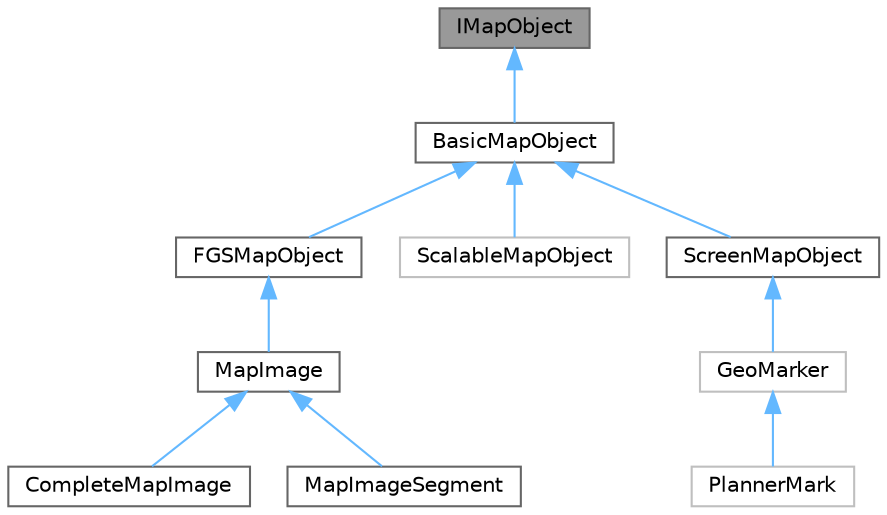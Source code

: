 digraph "IMapObject"
{
 // INTERACTIVE_SVG=YES
 // LATEX_PDF_SIZE
  bgcolor="transparent";
  edge [fontname=Helvetica,fontsize=10,labelfontname=Helvetica,labelfontsize=10];
  node [fontname=Helvetica,fontsize=10,shape=box,height=0.2,width=0.4];
  Node1 [id="Node000001",label="IMapObject",height=0.2,width=0.4,color="gray40", fillcolor="grey60", style="filled", fontcolor="black",tooltip="Интерфейс, описывающий абстрактный объект карты."];
  Node1 -> Node2 [id="edge1_Node000001_Node000002",dir="back",color="steelblue1",style="solid",tooltip=" "];
  Node2 [id="Node000002",label="BasicMapObject",height=0.2,width=0.4,color="gray40", fillcolor="white", style="filled",URL="$d7/ddf/class_quasar_s_d_k_1_1_map_1_1_basic_map_object.html",tooltip="Абстрактный класс, реализующий функции интерфейса IMapObject, за исключением масштаба."];
  Node2 -> Node3 [id="edge2_Node000002_Node000003",dir="back",color="steelblue1",style="solid",tooltip=" "];
  Node3 [id="Node000003",label="FGSMapObject",height=0.2,width=0.4,color="gray40", fillcolor="white", style="filled",URL="$d9/dd3/class_quasar_s_d_k_1_1_map_1_1_f_g_s_map_object.html",tooltip="Базовый класс для объектов карты, которые имеют четкую привязку в метрах по размеру."];
  Node3 -> Node4 [id="edge3_Node000003_Node000004",dir="back",color="steelblue1",style="solid",tooltip=" "];
  Node4 [id="Node000004",label="MapImage",height=0.2,width=0.4,color="gray40", fillcolor="white", style="filled",URL="$df/d2b/class_quasar_s_d_k_1_1_map_1_1_map_image.html",tooltip="Абстрактный класс, описывающий радиолокационное изображение в качестве объекта карты."];
  Node4 -> Node5 [id="edge4_Node000004_Node000005",dir="back",color="steelblue1",style="solid",tooltip=" "];
  Node5 [id="Node000005",label="CompleteMapImage",height=0.2,width=0.4,color="gray40", fillcolor="white", style="filled",URL="$dc/dc3/class_quasar_s_d_k_1_1_map_1_1_complete_map_image.html",tooltip="Радиолокационное изображение на карте, сохраненное в файл."];
  Node4 -> Node6 [id="edge5_Node000004_Node000006",dir="back",color="steelblue1",style="solid",tooltip=" "];
  Node6 [id="Node000006",label="MapImageSegment",height=0.2,width=0.4,color="gray40", fillcolor="white", style="filled",URL="$d1/d05/class_quasar_s_d_k_1_1_map_1_1_map_image_segment.html",tooltip="Сегмент или полное радиолокационное изображение на карте, сохраненное в Base64-строке."];
  Node2 -> Node7 [id="edge6_Node000002_Node000007",dir="back",color="steelblue1",style="solid",tooltip=" "];
  Node7 [id="Node000007",label="ScalableMapObject",height=0.2,width=0.4,color="grey75", fillcolor="white", style="filled",URL="$da/d1a/class_quasar_s_d_k_1_1_map_1_1_scalable_map_object.html",tooltip=" "];
  Node2 -> Node8 [id="edge7_Node000002_Node000008",dir="back",color="steelblue1",style="solid",tooltip=" "];
  Node8 [id="Node000008",label="ScreenMapObject",height=0.2,width=0.4,color="gray40", fillcolor="white", style="filled",URL="$d5/daf/class_quasar_s_d_k_1_1_map_1_1_screen_map_object.html",tooltip="Базовый класс для объектов карты, привязанных по размеру к экрану."];
  Node8 -> Node9 [id="edge8_Node000008_Node000009",dir="back",color="steelblue1",style="solid",tooltip=" "];
  Node9 [id="Node000009",label="GeoMarker",height=0.2,width=0.4,color="grey75", fillcolor="white", style="filled",URL="$d4/d7f/class_map_1_1_geo_marker.html",tooltip=" "];
  Node9 -> Node10 [id="edge9_Node000009_Node000010",dir="back",color="steelblue1",style="solid",tooltip=" "];
  Node10 [id="Node000010",label="PlannerMark",height=0.2,width=0.4,color="grey75", fillcolor="white", style="filled",URL="$db/d2b/class_map_1_1_planner_mark.html",tooltip=" "];
}
